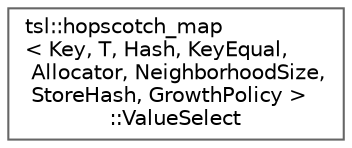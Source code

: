digraph "Graphical Class Hierarchy"
{
 // INTERACTIVE_SVG=YES
 // LATEX_PDF_SIZE
  bgcolor="transparent";
  edge [fontname=Helvetica,fontsize=10,labelfontname=Helvetica,labelfontsize=10];
  node [fontname=Helvetica,fontsize=10,shape=box,height=0.2,width=0.4];
  rankdir="LR";
  Node0 [id="Node000000",label="tsl::hopscotch_map\l\< Key, T, Hash, KeyEqual,\l Allocator, NeighborhoodSize,\l StoreHash, GrowthPolicy \>\l::ValueSelect",height=0.2,width=0.4,color="grey40", fillcolor="white", style="filled",URL="$classtsl_1_1hopscotch__map_1_1ValueSelect.html",tooltip=" "];
}
